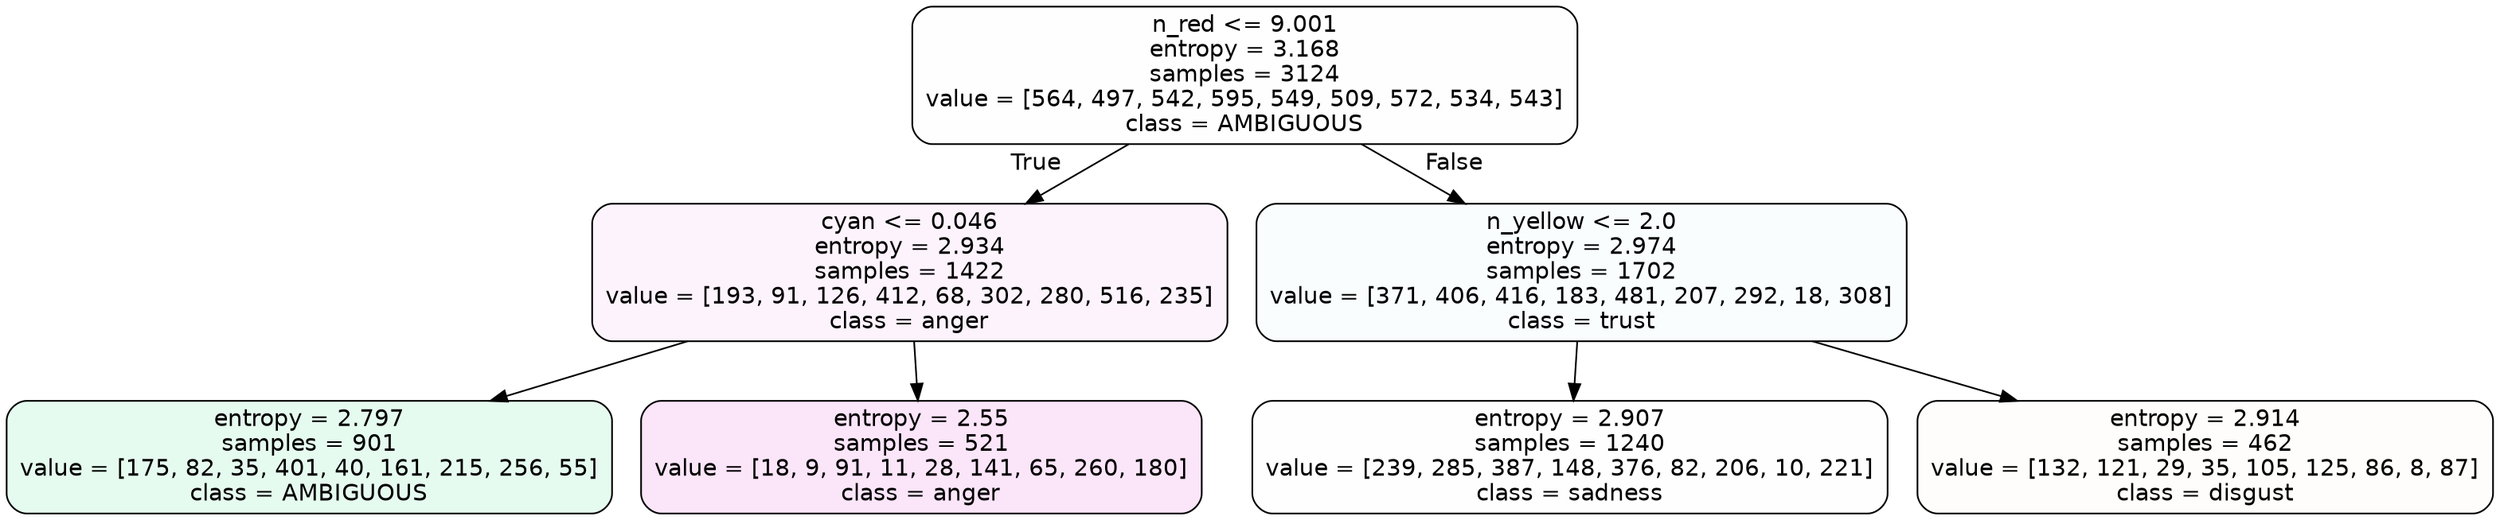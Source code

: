 digraph Tree {
node [shape=box, style="filled, rounded", color="black", fontname=helvetica] ;
edge [fontname=helvetica] ;
0 [label="n_red <= 9.001\nentropy = 3.168\nsamples = 3124\nvalue = [564, 497, 542, 595, 549, 509, 572, 534, 543]\nclass = AMBIGUOUS", fillcolor="#39e58101"] ;
1 [label="cyan <= 0.046\nentropy = 2.934\nsamples = 1422\nvalue = [193, 91, 126, 412, 68, 302, 280, 516, 235]\nclass = anger", fillcolor="#e539d70f"] ;
0 -> 1 [labeldistance=2.5, labelangle=45, headlabel="True"] ;
2 [label="entropy = 2.797\nsamples = 901\nvalue = [175, 82, 35, 401, 40, 161, 215, 256, 55]\nclass = AMBIGUOUS", fillcolor="#39e58120"] ;
1 -> 2 ;
3 [label="entropy = 2.55\nsamples = 521\nvalue = [18, 9, 91, 11, 28, 141, 65, 260, 180]\nclass = anger", fillcolor="#e539d721"] ;
1 -> 3 ;
4 [label="n_yellow <= 2.0\nentropy = 2.974\nsamples = 1702\nvalue = [371, 406, 416, 183, 481, 207, 292, 18, 308]\nclass = trust", fillcolor="#39d7e507"] ;
0 -> 4 [labeldistance=2.5, labelangle=-45, headlabel="False"] ;
5 [label="entropy = 2.907\nsamples = 1240\nvalue = [239, 285, 387, 148, 376, 82, 206, 10, 221]\nclass = sadness", fillcolor="#64e53902"] ;
4 -> 5 ;
6 [label="entropy = 2.914\nsamples = 462\nvalue = [132, 121, 29, 35, 105, 125, 86, 8, 87]\nclass = disgust", fillcolor="#e5813903"] ;
4 -> 6 ;
}